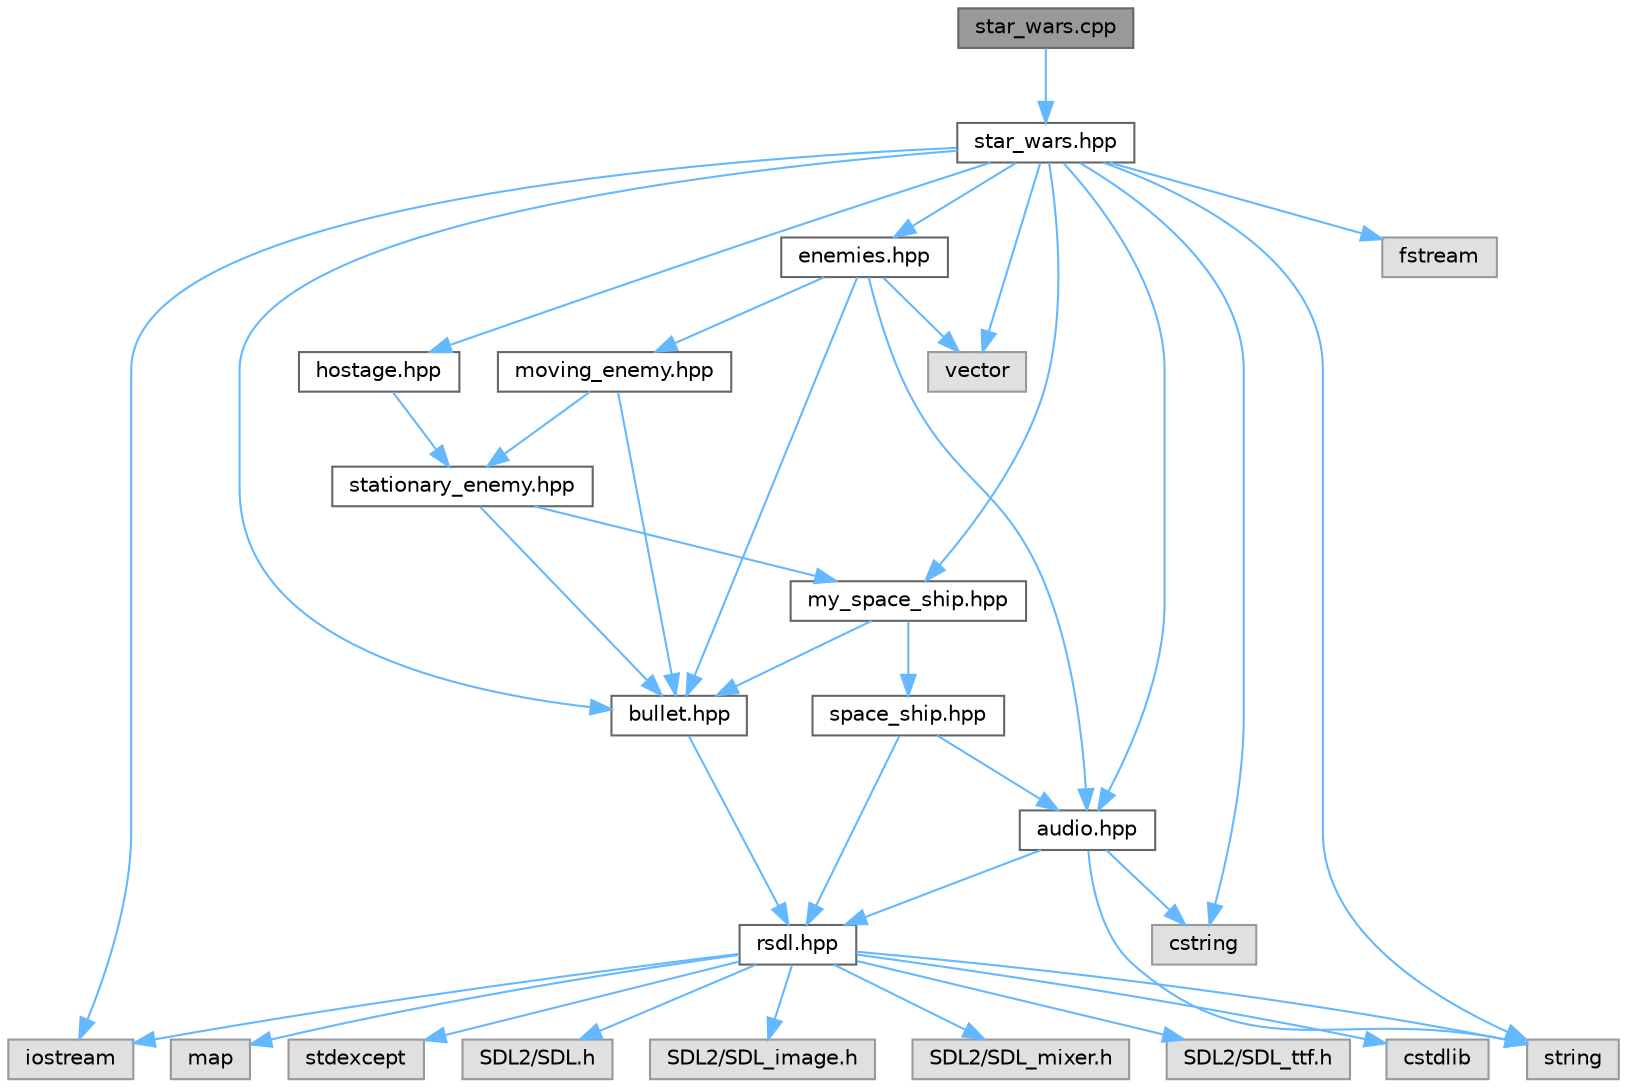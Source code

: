 digraph "star_wars.cpp"
{
 // LATEX_PDF_SIZE
  bgcolor="transparent";
  edge [fontname=Helvetica,fontsize=10,labelfontname=Helvetica,labelfontsize=10];
  node [fontname=Helvetica,fontsize=10,shape=box,height=0.2,width=0.4];
  Node1 [id="Node000001",label="star_wars.cpp",height=0.2,width=0.4,color="gray40", fillcolor="grey60", style="filled", fontcolor="black",tooltip=" "];
  Node1 -> Node2 [id="edge1_Node000001_Node000002",color="steelblue1",style="solid",tooltip=" "];
  Node2 [id="Node000002",label="star_wars.hpp",height=0.2,width=0.4,color="grey40", fillcolor="white", style="filled",URL="$star__wars_8hpp.html",tooltip=" "];
  Node2 -> Node3 [id="edge2_Node000002_Node000003",color="steelblue1",style="solid",tooltip=" "];
  Node3 [id="Node000003",label="iostream",height=0.2,width=0.4,color="grey60", fillcolor="#E0E0E0", style="filled",tooltip=" "];
  Node2 -> Node4 [id="edge3_Node000002_Node000004",color="steelblue1",style="solid",tooltip=" "];
  Node4 [id="Node000004",label="string",height=0.2,width=0.4,color="grey60", fillcolor="#E0E0E0", style="filled",tooltip=" "];
  Node2 -> Node5 [id="edge4_Node000002_Node000005",color="steelblue1",style="solid",tooltip=" "];
  Node5 [id="Node000005",label="cstring",height=0.2,width=0.4,color="grey60", fillcolor="#E0E0E0", style="filled",tooltip=" "];
  Node2 -> Node6 [id="edge5_Node000002_Node000006",color="steelblue1",style="solid",tooltip=" "];
  Node6 [id="Node000006",label="vector",height=0.2,width=0.4,color="grey60", fillcolor="#E0E0E0", style="filled",tooltip=" "];
  Node2 -> Node7 [id="edge6_Node000002_Node000007",color="steelblue1",style="solid",tooltip=" "];
  Node7 [id="Node000007",label="fstream",height=0.2,width=0.4,color="grey60", fillcolor="#E0E0E0", style="filled",tooltip=" "];
  Node2 -> Node8 [id="edge7_Node000002_Node000008",color="steelblue1",style="solid",tooltip=" "];
  Node8 [id="Node000008",label="bullet.hpp",height=0.2,width=0.4,color="grey40", fillcolor="white", style="filled",URL="$bullet_8hpp.html",tooltip=" "];
  Node8 -> Node9 [id="edge8_Node000008_Node000009",color="steelblue1",style="solid",tooltip=" "];
  Node9 [id="Node000009",label="rsdl.hpp",height=0.2,width=0.4,color="grey40", fillcolor="white", style="filled",URL="$rsdl_8hpp.html",tooltip=" "];
  Node9 -> Node10 [id="edge9_Node000009_Node000010",color="steelblue1",style="solid",tooltip=" "];
  Node10 [id="Node000010",label="SDL2/SDL.h",height=0.2,width=0.4,color="grey60", fillcolor="#E0E0E0", style="filled",tooltip=" "];
  Node9 -> Node11 [id="edge10_Node000009_Node000011",color="steelblue1",style="solid",tooltip=" "];
  Node11 [id="Node000011",label="SDL2/SDL_image.h",height=0.2,width=0.4,color="grey60", fillcolor="#E0E0E0", style="filled",tooltip=" "];
  Node9 -> Node12 [id="edge11_Node000009_Node000012",color="steelblue1",style="solid",tooltip=" "];
  Node12 [id="Node000012",label="SDL2/SDL_mixer.h",height=0.2,width=0.4,color="grey60", fillcolor="#E0E0E0", style="filled",tooltip=" "];
  Node9 -> Node13 [id="edge12_Node000009_Node000013",color="steelblue1",style="solid",tooltip=" "];
  Node13 [id="Node000013",label="SDL2/SDL_ttf.h",height=0.2,width=0.4,color="grey60", fillcolor="#E0E0E0", style="filled",tooltip=" "];
  Node9 -> Node14 [id="edge13_Node000009_Node000014",color="steelblue1",style="solid",tooltip=" "];
  Node14 [id="Node000014",label="cstdlib",height=0.2,width=0.4,color="grey60", fillcolor="#E0E0E0", style="filled",tooltip=" "];
  Node9 -> Node3 [id="edge14_Node000009_Node000003",color="steelblue1",style="solid",tooltip=" "];
  Node9 -> Node15 [id="edge15_Node000009_Node000015",color="steelblue1",style="solid",tooltip=" "];
  Node15 [id="Node000015",label="map",height=0.2,width=0.4,color="grey60", fillcolor="#E0E0E0", style="filled",tooltip=" "];
  Node9 -> Node16 [id="edge16_Node000009_Node000016",color="steelblue1",style="solid",tooltip=" "];
  Node16 [id="Node000016",label="stdexcept",height=0.2,width=0.4,color="grey60", fillcolor="#E0E0E0", style="filled",tooltip=" "];
  Node9 -> Node4 [id="edge17_Node000009_Node000004",color="steelblue1",style="solid",tooltip=" "];
  Node2 -> Node17 [id="edge18_Node000002_Node000017",color="steelblue1",style="solid",tooltip=" "];
  Node17 [id="Node000017",label="my_space_ship.hpp",height=0.2,width=0.4,color="grey40", fillcolor="white", style="filled",URL="$my__space__ship_8hpp.html",tooltip=" "];
  Node17 -> Node18 [id="edge19_Node000017_Node000018",color="steelblue1",style="solid",tooltip=" "];
  Node18 [id="Node000018",label="space_ship.hpp",height=0.2,width=0.4,color="grey40", fillcolor="white", style="filled",URL="$space__ship_8hpp.html",tooltip=" "];
  Node18 -> Node9 [id="edge20_Node000018_Node000009",color="steelblue1",style="solid",tooltip=" "];
  Node18 -> Node19 [id="edge21_Node000018_Node000019",color="steelblue1",style="solid",tooltip=" "];
  Node19 [id="Node000019",label="audio.hpp",height=0.2,width=0.4,color="grey40", fillcolor="white", style="filled",URL="$audio_8hpp.html",tooltip=" "];
  Node19 -> Node9 [id="edge22_Node000019_Node000009",color="steelblue1",style="solid",tooltip=" "];
  Node19 -> Node4 [id="edge23_Node000019_Node000004",color="steelblue1",style="solid",tooltip=" "];
  Node19 -> Node5 [id="edge24_Node000019_Node000005",color="steelblue1",style="solid",tooltip=" "];
  Node17 -> Node8 [id="edge25_Node000017_Node000008",color="steelblue1",style="solid",tooltip=" "];
  Node2 -> Node19 [id="edge26_Node000002_Node000019",color="steelblue1",style="solid",tooltip=" "];
  Node2 -> Node20 [id="edge27_Node000002_Node000020",color="steelblue1",style="solid",tooltip=" "];
  Node20 [id="Node000020",label="enemies.hpp",height=0.2,width=0.4,color="grey40", fillcolor="white", style="filled",URL="$enemies_8hpp.html",tooltip=" "];
  Node20 -> Node6 [id="edge28_Node000020_Node000006",color="steelblue1",style="solid",tooltip=" "];
  Node20 -> Node21 [id="edge29_Node000020_Node000021",color="steelblue1",style="solid",tooltip=" "];
  Node21 [id="Node000021",label="moving_enemy.hpp",height=0.2,width=0.4,color="grey40", fillcolor="white", style="filled",URL="$moving__enemy_8hpp.html",tooltip=" "];
  Node21 -> Node8 [id="edge30_Node000021_Node000008",color="steelblue1",style="solid",tooltip=" "];
  Node21 -> Node22 [id="edge31_Node000021_Node000022",color="steelblue1",style="solid",tooltip=" "];
  Node22 [id="Node000022",label="stationary_enemy.hpp",height=0.2,width=0.4,color="grey40", fillcolor="white", style="filled",URL="$stationary__enemy_8hpp.html",tooltip=" "];
  Node22 -> Node17 [id="edge32_Node000022_Node000017",color="steelblue1",style="solid",tooltip=" "];
  Node22 -> Node8 [id="edge33_Node000022_Node000008",color="steelblue1",style="solid",tooltip=" "];
  Node20 -> Node19 [id="edge34_Node000020_Node000019",color="steelblue1",style="solid",tooltip=" "];
  Node20 -> Node8 [id="edge35_Node000020_Node000008",color="steelblue1",style="solid",tooltip=" "];
  Node2 -> Node23 [id="edge36_Node000002_Node000023",color="steelblue1",style="solid",tooltip=" "];
  Node23 [id="Node000023",label="hostage.hpp",height=0.2,width=0.4,color="grey40", fillcolor="white", style="filled",URL="$hostage_8hpp.html",tooltip=" "];
  Node23 -> Node22 [id="edge37_Node000023_Node000022",color="steelblue1",style="solid",tooltip=" "];
}
